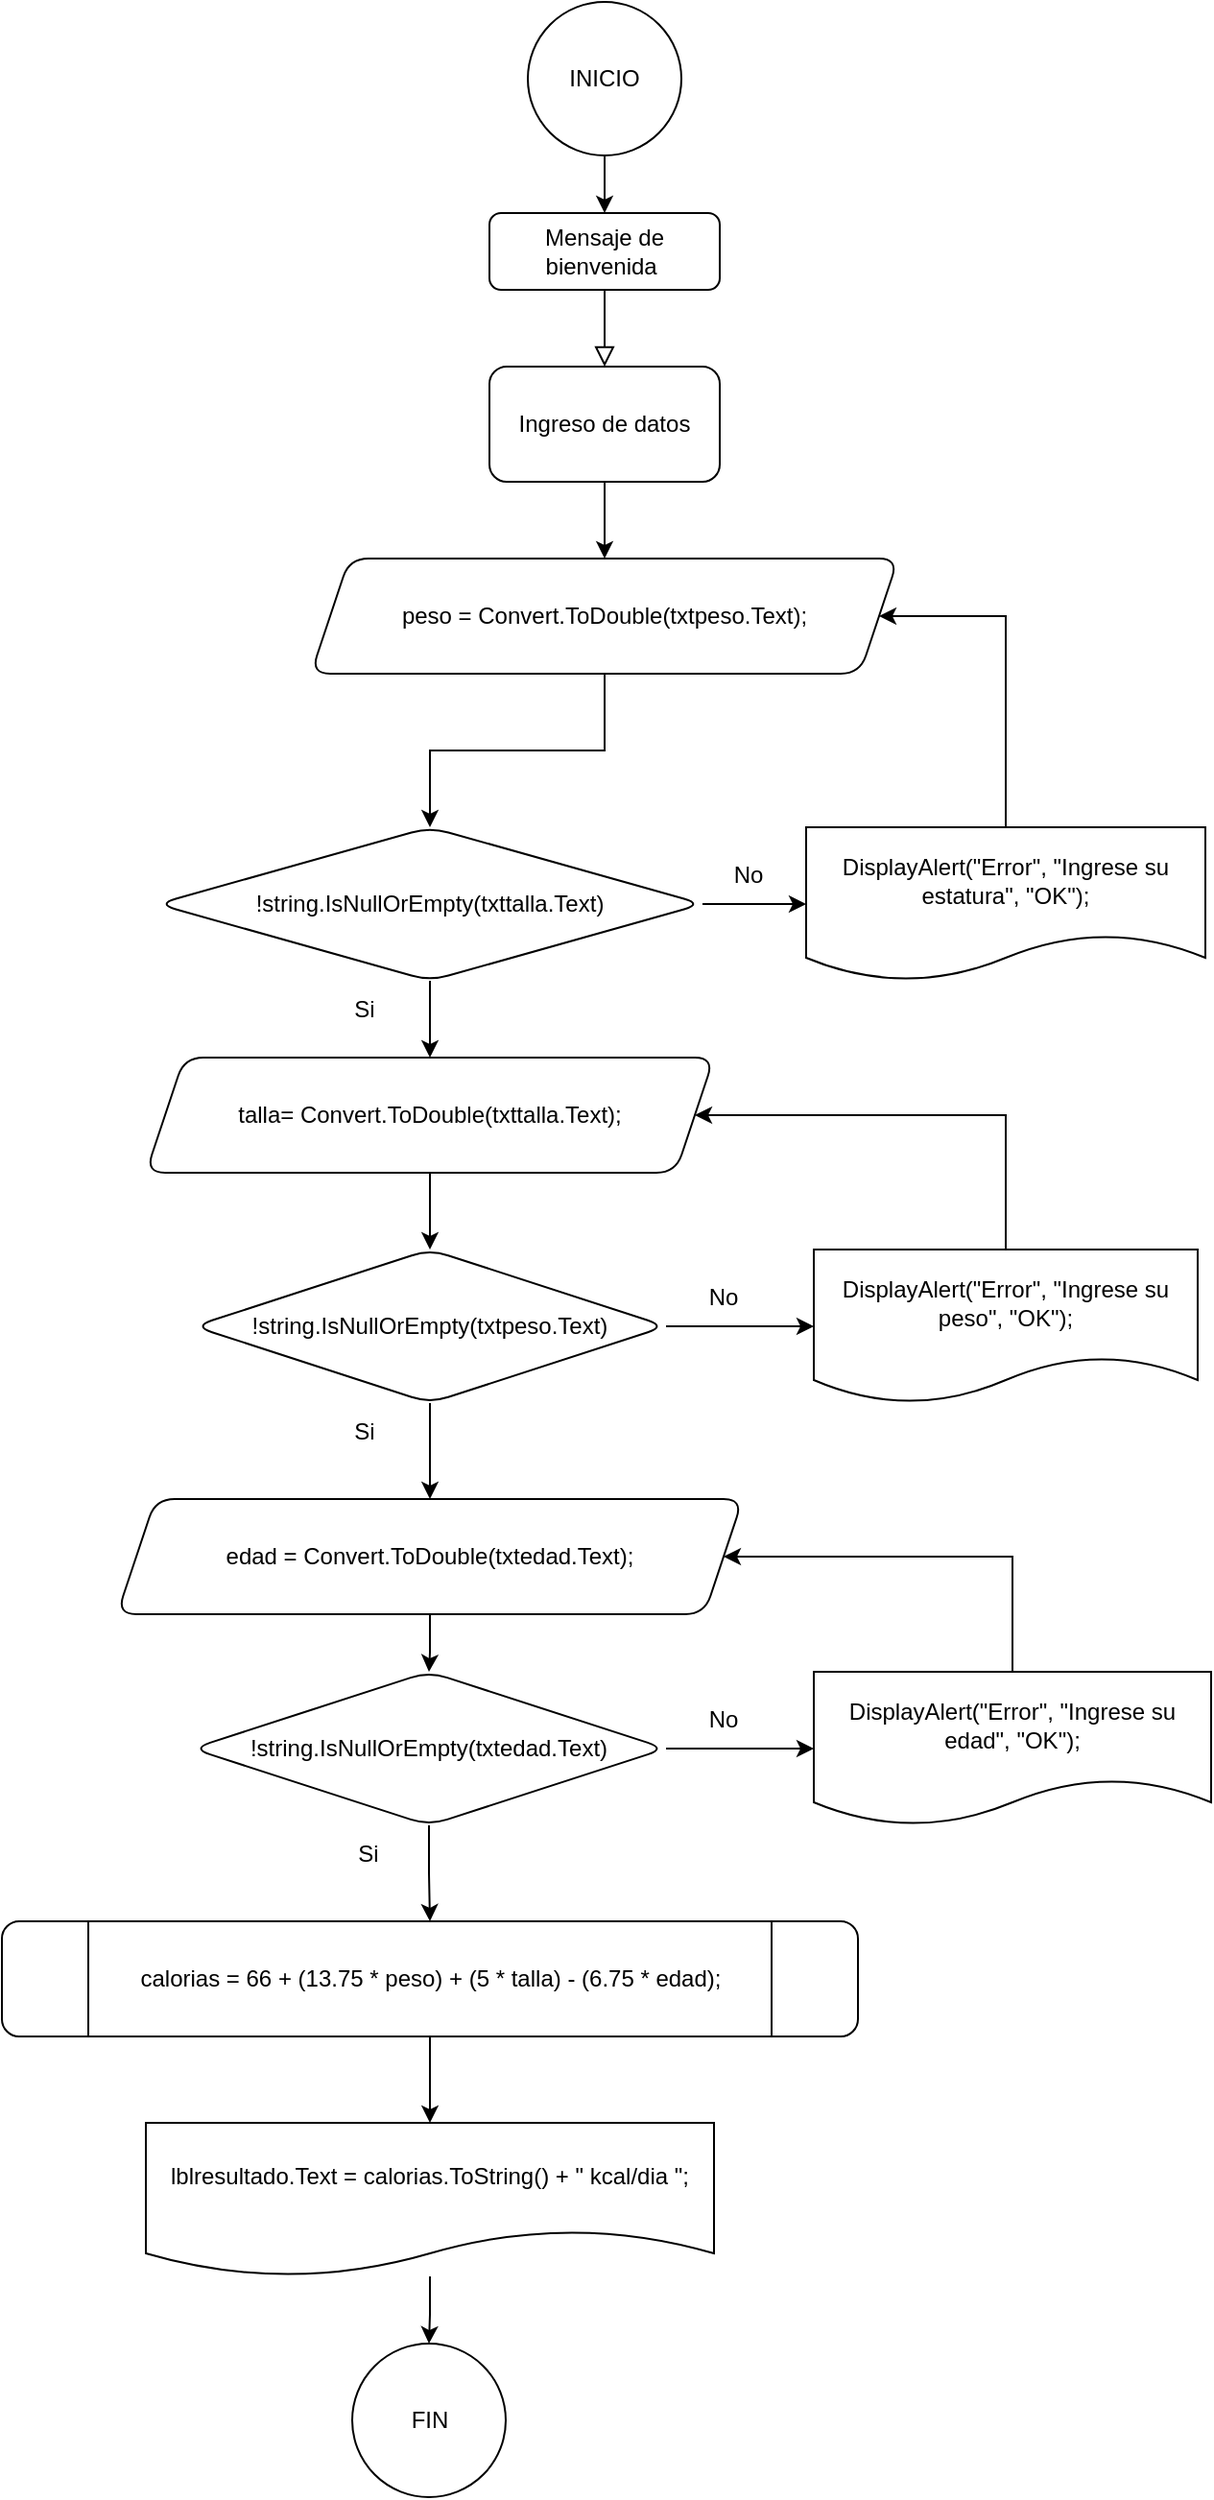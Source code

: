 <mxfile version="21.6.3" type="github">
  <diagram id="C5RBs43oDa-KdzZeNtuy" name="Page-1">
    <mxGraphModel dx="996" dy="549" grid="1" gridSize="10" guides="1" tooltips="1" connect="1" arrows="1" fold="1" page="1" pageScale="1" pageWidth="827" pageHeight="1169" math="0" shadow="0">
      <root>
        <mxCell id="WIyWlLk6GJQsqaUBKTNV-0" />
        <mxCell id="WIyWlLk6GJQsqaUBKTNV-1" parent="WIyWlLk6GJQsqaUBKTNV-0" />
        <mxCell id="WIyWlLk6GJQsqaUBKTNV-3" value="Mensaje de bienvenida&amp;nbsp;" style="rounded=1;whiteSpace=wrap;html=1;fontSize=12;glass=0;strokeWidth=1;shadow=0;" parent="WIyWlLk6GJQsqaUBKTNV-1" vertex="1">
          <mxGeometry x="354" y="120" width="120" height="40" as="geometry" />
        </mxCell>
        <mxCell id="oFDpxJeYynIPH8nCqKxO-1" value="" style="rounded=0;html=1;jettySize=auto;orthogonalLoop=1;fontSize=11;endArrow=block;endFill=0;endSize=8;strokeWidth=1;shadow=0;labelBackgroundColor=none;edgeStyle=orthogonalEdgeStyle;" parent="WIyWlLk6GJQsqaUBKTNV-1" source="WIyWlLk6GJQsqaUBKTNV-3" target="oFDpxJeYynIPH8nCqKxO-0" edge="1">
          <mxGeometry relative="1" as="geometry">
            <mxPoint x="393" y="150" as="sourcePoint" />
            <mxPoint x="393" y="200" as="targetPoint" />
          </mxGeometry>
        </mxCell>
        <mxCell id="oFDpxJeYynIPH8nCqKxO-9" value="" style="edgeStyle=orthogonalEdgeStyle;rounded=0;orthogonalLoop=1;jettySize=auto;html=1;" parent="WIyWlLk6GJQsqaUBKTNV-1" source="oFDpxJeYynIPH8nCqKxO-0" target="oFDpxJeYynIPH8nCqKxO-8" edge="1">
          <mxGeometry relative="1" as="geometry" />
        </mxCell>
        <mxCell id="oFDpxJeYynIPH8nCqKxO-0" value="Ingreso de datos" style="rounded=1;whiteSpace=wrap;html=1;" parent="WIyWlLk6GJQsqaUBKTNV-1" vertex="1">
          <mxGeometry x="354" y="200" width="120" height="60" as="geometry" />
        </mxCell>
        <mxCell id="oFDpxJeYynIPH8nCqKxO-31" value="" style="edgeStyle=orthogonalEdgeStyle;rounded=0;orthogonalLoop=1;jettySize=auto;html=1;" parent="WIyWlLk6GJQsqaUBKTNV-1" source="oFDpxJeYynIPH8nCqKxO-8" target="oFDpxJeYynIPH8nCqKxO-30" edge="1">
          <mxGeometry relative="1" as="geometry" />
        </mxCell>
        <mxCell id="oFDpxJeYynIPH8nCqKxO-8" value="peso = Convert.ToDouble(txtpeso.Text);" style="shape=parallelogram;perimeter=parallelogramPerimeter;whiteSpace=wrap;html=1;fixedSize=1;rounded=1;" parent="WIyWlLk6GJQsqaUBKTNV-1" vertex="1">
          <mxGeometry x="261" y="300" width="306" height="60" as="geometry" />
        </mxCell>
        <mxCell id="k-AUnhLWSu1Wqkw1lmfP-7" value="" style="edgeStyle=orthogonalEdgeStyle;rounded=0;orthogonalLoop=1;jettySize=auto;html=1;" edge="1" parent="WIyWlLk6GJQsqaUBKTNV-1" source="oFDpxJeYynIPH8nCqKxO-10" target="k-AUnhLWSu1Wqkw1lmfP-6">
          <mxGeometry relative="1" as="geometry" />
        </mxCell>
        <mxCell id="oFDpxJeYynIPH8nCqKxO-10" value="talla= Convert.ToDouble(txttalla.Text);" style="shape=parallelogram;perimeter=parallelogramPerimeter;whiteSpace=wrap;html=1;fixedSize=1;rounded=1;" parent="WIyWlLk6GJQsqaUBKTNV-1" vertex="1">
          <mxGeometry x="175" y="560" width="296" height="60" as="geometry" />
        </mxCell>
        <mxCell id="k-AUnhLWSu1Wqkw1lmfP-20" value="" style="edgeStyle=orthogonalEdgeStyle;rounded=0;orthogonalLoop=1;jettySize=auto;html=1;" edge="1" parent="WIyWlLk6GJQsqaUBKTNV-1" source="oFDpxJeYynIPH8nCqKxO-12" target="k-AUnhLWSu1Wqkw1lmfP-19">
          <mxGeometry relative="1" as="geometry" />
        </mxCell>
        <mxCell id="oFDpxJeYynIPH8nCqKxO-12" value="edad = Convert.ToDouble(txtedad.Text);" style="shape=parallelogram;perimeter=parallelogramPerimeter;whiteSpace=wrap;html=1;fixedSize=1;rounded=1;" parent="WIyWlLk6GJQsqaUBKTNV-1" vertex="1">
          <mxGeometry x="160" y="790" width="326" height="60" as="geometry" />
        </mxCell>
        <mxCell id="oFDpxJeYynIPH8nCqKxO-17" value="" style="edgeStyle=orthogonalEdgeStyle;rounded=0;orthogonalLoop=1;jettySize=auto;html=1;" parent="WIyWlLk6GJQsqaUBKTNV-1" source="oFDpxJeYynIPH8nCqKxO-14" target="oFDpxJeYynIPH8nCqKxO-16" edge="1">
          <mxGeometry relative="1" as="geometry" />
        </mxCell>
        <mxCell id="oFDpxJeYynIPH8nCqKxO-14" value="calorias = 66 + (13.75 * peso) + (5 * talla) - (6.75 * edad);" style="shape=process;whiteSpace=wrap;html=1;backgroundOutline=1;rounded=1;" parent="WIyWlLk6GJQsqaUBKTNV-1" vertex="1">
          <mxGeometry x="100" y="1010" width="446" height="60" as="geometry" />
        </mxCell>
        <mxCell id="k-AUnhLWSu1Wqkw1lmfP-29" value="" style="edgeStyle=orthogonalEdgeStyle;rounded=0;orthogonalLoop=1;jettySize=auto;html=1;" edge="1" parent="WIyWlLk6GJQsqaUBKTNV-1" source="oFDpxJeYynIPH8nCqKxO-16" target="k-AUnhLWSu1Wqkw1lmfP-28">
          <mxGeometry relative="1" as="geometry" />
        </mxCell>
        <mxCell id="oFDpxJeYynIPH8nCqKxO-16" value="lblresultado.Text = calorias.ToString() + &quot; kcal/dia &quot;;" style="shape=document;whiteSpace=wrap;html=1;boundedLbl=1;rounded=1;" parent="WIyWlLk6GJQsqaUBKTNV-1" vertex="1">
          <mxGeometry x="175" y="1115" width="296" height="80" as="geometry" />
        </mxCell>
        <mxCell id="k-AUnhLWSu1Wqkw1lmfP-2" value="" style="edgeStyle=orthogonalEdgeStyle;rounded=0;orthogonalLoop=1;jettySize=auto;html=1;" edge="1" parent="WIyWlLk6GJQsqaUBKTNV-1" source="oFDpxJeYynIPH8nCqKxO-30" target="k-AUnhLWSu1Wqkw1lmfP-1">
          <mxGeometry relative="1" as="geometry" />
        </mxCell>
        <mxCell id="k-AUnhLWSu1Wqkw1lmfP-5" style="edgeStyle=orthogonalEdgeStyle;rounded=0;orthogonalLoop=1;jettySize=auto;html=1;exitX=0.5;exitY=1;exitDx=0;exitDy=0;entryX=0.5;entryY=0;entryDx=0;entryDy=0;" edge="1" parent="WIyWlLk6GJQsqaUBKTNV-1" source="oFDpxJeYynIPH8nCqKxO-30" target="oFDpxJeYynIPH8nCqKxO-10">
          <mxGeometry relative="1" as="geometry" />
        </mxCell>
        <mxCell id="oFDpxJeYynIPH8nCqKxO-30" value="!string.IsNullOrEmpty(txttalla.Text)" style="rhombus;whiteSpace=wrap;html=1;rounded=1;" parent="WIyWlLk6GJQsqaUBKTNV-1" vertex="1">
          <mxGeometry x="181" y="440" width="284" height="80" as="geometry" />
        </mxCell>
        <mxCell id="k-AUnhLWSu1Wqkw1lmfP-17" style="edgeStyle=orthogonalEdgeStyle;rounded=0;orthogonalLoop=1;jettySize=auto;html=1;exitX=0.5;exitY=0;exitDx=0;exitDy=0;entryX=1;entryY=0.5;entryDx=0;entryDy=0;" edge="1" parent="WIyWlLk6GJQsqaUBKTNV-1" source="k-AUnhLWSu1Wqkw1lmfP-1" target="oFDpxJeYynIPH8nCqKxO-8">
          <mxGeometry relative="1" as="geometry">
            <Array as="points">
              <mxPoint x="623" y="330" />
            </Array>
          </mxGeometry>
        </mxCell>
        <mxCell id="k-AUnhLWSu1Wqkw1lmfP-1" value="DisplayAlert(&quot;Error&quot;, &quot;Ingrese su estatura&quot;, &quot;OK&quot;);" style="shape=document;whiteSpace=wrap;html=1;boundedLbl=1;rounded=1;" vertex="1" parent="WIyWlLk6GJQsqaUBKTNV-1">
          <mxGeometry x="519" y="440" width="208" height="80" as="geometry" />
        </mxCell>
        <mxCell id="k-AUnhLWSu1Wqkw1lmfP-3" value="Si" style="text;html=1;strokeColor=none;fillColor=none;align=center;verticalAlign=middle;whiteSpace=wrap;rounded=0;" vertex="1" parent="WIyWlLk6GJQsqaUBKTNV-1">
          <mxGeometry x="259" y="520" width="60" height="30" as="geometry" />
        </mxCell>
        <mxCell id="k-AUnhLWSu1Wqkw1lmfP-4" value="No" style="text;html=1;strokeColor=none;fillColor=none;align=center;verticalAlign=middle;whiteSpace=wrap;rounded=0;" vertex="1" parent="WIyWlLk6GJQsqaUBKTNV-1">
          <mxGeometry x="459" y="450" width="60" height="30" as="geometry" />
        </mxCell>
        <mxCell id="k-AUnhLWSu1Wqkw1lmfP-9" value="" style="edgeStyle=orthogonalEdgeStyle;rounded=0;orthogonalLoop=1;jettySize=auto;html=1;" edge="1" parent="WIyWlLk6GJQsqaUBKTNV-1" source="k-AUnhLWSu1Wqkw1lmfP-6" target="k-AUnhLWSu1Wqkw1lmfP-8">
          <mxGeometry relative="1" as="geometry" />
        </mxCell>
        <mxCell id="k-AUnhLWSu1Wqkw1lmfP-14" style="edgeStyle=orthogonalEdgeStyle;rounded=0;orthogonalLoop=1;jettySize=auto;html=1;exitX=0.5;exitY=1;exitDx=0;exitDy=0;entryX=0.5;entryY=0;entryDx=0;entryDy=0;" edge="1" parent="WIyWlLk6GJQsqaUBKTNV-1" source="k-AUnhLWSu1Wqkw1lmfP-6" target="oFDpxJeYynIPH8nCqKxO-12">
          <mxGeometry relative="1" as="geometry" />
        </mxCell>
        <mxCell id="k-AUnhLWSu1Wqkw1lmfP-6" value="!string.IsNullOrEmpty(txtpeso.Text)" style="rhombus;whiteSpace=wrap;html=1;rounded=1;" vertex="1" parent="WIyWlLk6GJQsqaUBKTNV-1">
          <mxGeometry x="200" y="660" width="246" height="80" as="geometry" />
        </mxCell>
        <mxCell id="k-AUnhLWSu1Wqkw1lmfP-18" style="edgeStyle=orthogonalEdgeStyle;rounded=0;orthogonalLoop=1;jettySize=auto;html=1;exitX=0.5;exitY=0;exitDx=0;exitDy=0;entryX=1;entryY=0.5;entryDx=0;entryDy=0;" edge="1" parent="WIyWlLk6GJQsqaUBKTNV-1" source="k-AUnhLWSu1Wqkw1lmfP-8" target="oFDpxJeYynIPH8nCqKxO-10">
          <mxGeometry relative="1" as="geometry">
            <Array as="points">
              <mxPoint x="623" y="590" />
            </Array>
          </mxGeometry>
        </mxCell>
        <mxCell id="k-AUnhLWSu1Wqkw1lmfP-8" value="DisplayAlert(&quot;Error&quot;, &quot;Ingrese su peso&quot;, &quot;OK&quot;);" style="shape=document;whiteSpace=wrap;html=1;boundedLbl=1;rounded=1;" vertex="1" parent="WIyWlLk6GJQsqaUBKTNV-1">
          <mxGeometry x="523" y="660" width="200" height="80" as="geometry" />
        </mxCell>
        <mxCell id="k-AUnhLWSu1Wqkw1lmfP-10" value="No" style="text;html=1;strokeColor=none;fillColor=none;align=center;verticalAlign=middle;whiteSpace=wrap;rounded=0;" vertex="1" parent="WIyWlLk6GJQsqaUBKTNV-1">
          <mxGeometry x="446" y="670" width="60" height="30" as="geometry" />
        </mxCell>
        <mxCell id="k-AUnhLWSu1Wqkw1lmfP-11" value="Si" style="text;html=1;strokeColor=none;fillColor=none;align=center;verticalAlign=middle;whiteSpace=wrap;rounded=0;" vertex="1" parent="WIyWlLk6GJQsqaUBKTNV-1">
          <mxGeometry x="259" y="740" width="60" height="30" as="geometry" />
        </mxCell>
        <mxCell id="k-AUnhLWSu1Wqkw1lmfP-16" style="edgeStyle=orthogonalEdgeStyle;rounded=0;orthogonalLoop=1;jettySize=auto;html=1;exitX=0.5;exitY=1;exitDx=0;exitDy=0;entryX=0.5;entryY=0;entryDx=0;entryDy=0;" edge="1" parent="WIyWlLk6GJQsqaUBKTNV-1" source="k-AUnhLWSu1Wqkw1lmfP-15" target="WIyWlLk6GJQsqaUBKTNV-3">
          <mxGeometry relative="1" as="geometry" />
        </mxCell>
        <mxCell id="k-AUnhLWSu1Wqkw1lmfP-15" value="INICIO" style="ellipse;whiteSpace=wrap;html=1;aspect=fixed;" vertex="1" parent="WIyWlLk6GJQsqaUBKTNV-1">
          <mxGeometry x="374" y="10" width="80" height="80" as="geometry" />
        </mxCell>
        <mxCell id="k-AUnhLWSu1Wqkw1lmfP-22" value="" style="edgeStyle=orthogonalEdgeStyle;rounded=0;orthogonalLoop=1;jettySize=auto;html=1;" edge="1" parent="WIyWlLk6GJQsqaUBKTNV-1" source="k-AUnhLWSu1Wqkw1lmfP-19" target="k-AUnhLWSu1Wqkw1lmfP-21">
          <mxGeometry relative="1" as="geometry" />
        </mxCell>
        <mxCell id="k-AUnhLWSu1Wqkw1lmfP-26" style="edgeStyle=orthogonalEdgeStyle;rounded=0;orthogonalLoop=1;jettySize=auto;html=1;exitX=0.5;exitY=1;exitDx=0;exitDy=0;entryX=0.5;entryY=0;entryDx=0;entryDy=0;" edge="1" parent="WIyWlLk6GJQsqaUBKTNV-1" source="k-AUnhLWSu1Wqkw1lmfP-19" target="oFDpxJeYynIPH8nCqKxO-14">
          <mxGeometry relative="1" as="geometry" />
        </mxCell>
        <mxCell id="k-AUnhLWSu1Wqkw1lmfP-19" value="!string.IsNullOrEmpty(txtedad.Text)" style="rhombus;whiteSpace=wrap;html=1;rounded=1;" vertex="1" parent="WIyWlLk6GJQsqaUBKTNV-1">
          <mxGeometry x="199" y="880" width="247" height="80" as="geometry" />
        </mxCell>
        <mxCell id="k-AUnhLWSu1Wqkw1lmfP-24" style="edgeStyle=orthogonalEdgeStyle;rounded=0;orthogonalLoop=1;jettySize=auto;html=1;exitX=0.5;exitY=0;exitDx=0;exitDy=0;entryX=1;entryY=0.5;entryDx=0;entryDy=0;" edge="1" parent="WIyWlLk6GJQsqaUBKTNV-1" source="k-AUnhLWSu1Wqkw1lmfP-21" target="oFDpxJeYynIPH8nCqKxO-12">
          <mxGeometry relative="1" as="geometry">
            <Array as="points">
              <mxPoint x="627" y="820" />
            </Array>
          </mxGeometry>
        </mxCell>
        <mxCell id="k-AUnhLWSu1Wqkw1lmfP-21" value="DisplayAlert(&quot;Error&quot;, &quot;Ingrese su edad&quot;, &quot;OK&quot;);" style="shape=document;whiteSpace=wrap;html=1;boundedLbl=1;rounded=1;" vertex="1" parent="WIyWlLk6GJQsqaUBKTNV-1">
          <mxGeometry x="523" y="880" width="207" height="80" as="geometry" />
        </mxCell>
        <mxCell id="k-AUnhLWSu1Wqkw1lmfP-25" value="No" style="text;html=1;strokeColor=none;fillColor=none;align=center;verticalAlign=middle;whiteSpace=wrap;rounded=0;" vertex="1" parent="WIyWlLk6GJQsqaUBKTNV-1">
          <mxGeometry x="446" y="890" width="60" height="30" as="geometry" />
        </mxCell>
        <mxCell id="k-AUnhLWSu1Wqkw1lmfP-27" value="Si" style="text;html=1;strokeColor=none;fillColor=none;align=center;verticalAlign=middle;whiteSpace=wrap;rounded=0;" vertex="1" parent="WIyWlLk6GJQsqaUBKTNV-1">
          <mxGeometry x="261" y="960" width="60" height="30" as="geometry" />
        </mxCell>
        <mxCell id="k-AUnhLWSu1Wqkw1lmfP-28" value="FIN" style="ellipse;whiteSpace=wrap;html=1;rounded=1;" vertex="1" parent="WIyWlLk6GJQsqaUBKTNV-1">
          <mxGeometry x="282.5" y="1230" width="80" height="80" as="geometry" />
        </mxCell>
      </root>
    </mxGraphModel>
  </diagram>
</mxfile>
